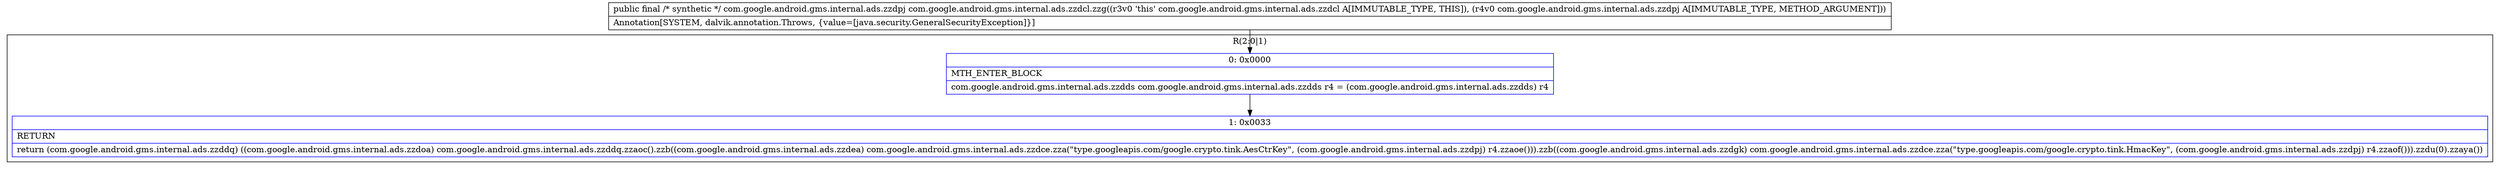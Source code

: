 digraph "CFG forcom.google.android.gms.internal.ads.zzdcl.zzg(Lcom\/google\/android\/gms\/internal\/ads\/zzdpj;)Lcom\/google\/android\/gms\/internal\/ads\/zzdpj;" {
subgraph cluster_Region_1915902876 {
label = "R(2:0|1)";
node [shape=record,color=blue];
Node_0 [shape=record,label="{0\:\ 0x0000|MTH_ENTER_BLOCK\l|com.google.android.gms.internal.ads.zzdds com.google.android.gms.internal.ads.zzdds r4 = (com.google.android.gms.internal.ads.zzdds) r4\l}"];
Node_1 [shape=record,label="{1\:\ 0x0033|RETURN\l|return (com.google.android.gms.internal.ads.zzddq) ((com.google.android.gms.internal.ads.zzdoa) com.google.android.gms.internal.ads.zzddq.zzaoc().zzb((com.google.android.gms.internal.ads.zzdea) com.google.android.gms.internal.ads.zzdce.zza(\"type.googleapis.com\/google.crypto.tink.AesCtrKey\", (com.google.android.gms.internal.ads.zzdpj) r4.zzaoe())).zzb((com.google.android.gms.internal.ads.zzdgk) com.google.android.gms.internal.ads.zzdce.zza(\"type.googleapis.com\/google.crypto.tink.HmacKey\", (com.google.android.gms.internal.ads.zzdpj) r4.zzaof())).zzdu(0).zzaya())\l}"];
}
MethodNode[shape=record,label="{public final \/* synthetic *\/ com.google.android.gms.internal.ads.zzdpj com.google.android.gms.internal.ads.zzdcl.zzg((r3v0 'this' com.google.android.gms.internal.ads.zzdcl A[IMMUTABLE_TYPE, THIS]), (r4v0 com.google.android.gms.internal.ads.zzdpj A[IMMUTABLE_TYPE, METHOD_ARGUMENT]))  | Annotation[SYSTEM, dalvik.annotation.Throws, \{value=[java.security.GeneralSecurityException]\}]\l}"];
MethodNode -> Node_0;
Node_0 -> Node_1;
}

